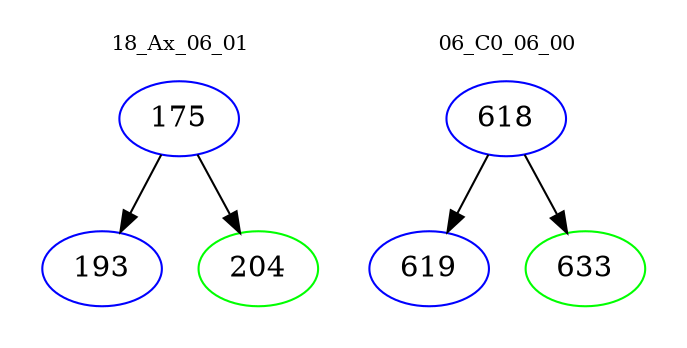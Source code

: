 digraph{
subgraph cluster_0 {
color = white
label = "18_Ax_06_01";
fontsize=10;
T0_175 [label="175", color="blue"]
T0_175 -> T0_193 [color="black"]
T0_193 [label="193", color="blue"]
T0_175 -> T0_204 [color="black"]
T0_204 [label="204", color="green"]
}
subgraph cluster_1 {
color = white
label = "06_C0_06_00";
fontsize=10;
T1_618 [label="618", color="blue"]
T1_618 -> T1_619 [color="black"]
T1_619 [label="619", color="blue"]
T1_618 -> T1_633 [color="black"]
T1_633 [label="633", color="green"]
}
}
